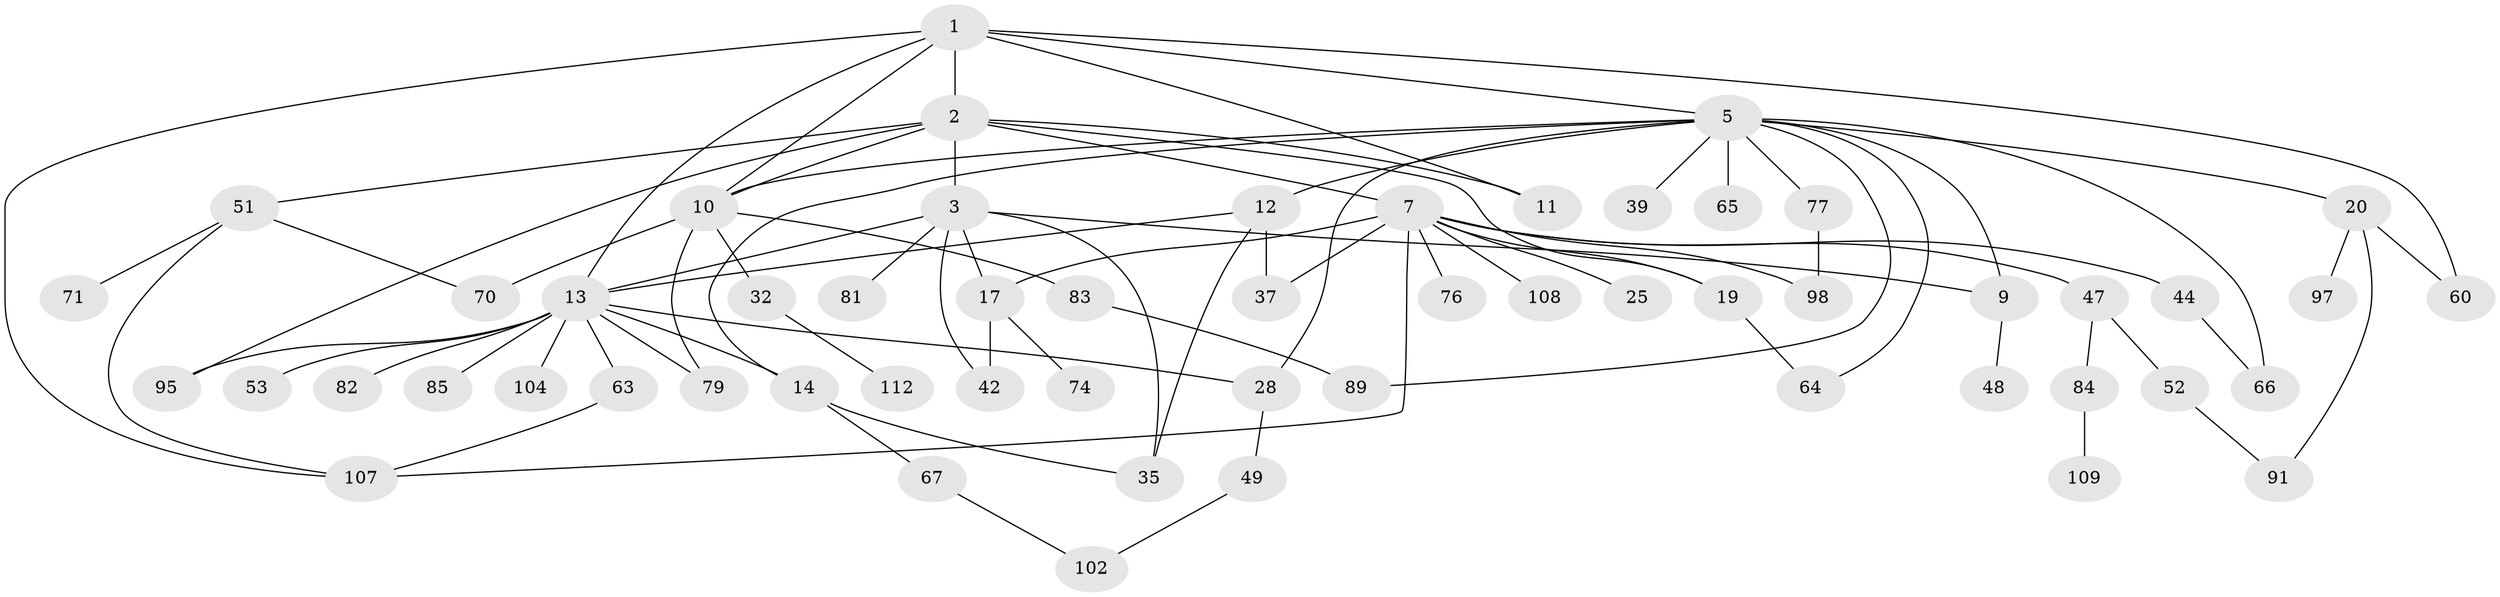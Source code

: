 // original degree distribution, {4: 0.10619469026548672, 9: 0.008849557522123894, 8: 0.017699115044247787, 3: 0.22123893805309736, 5: 0.05309734513274336, 2: 0.3008849557522124, 1: 0.2831858407079646, 6: 0.008849557522123894}
// Generated by graph-tools (version 1.1) at 2025/13/03/09/25 04:13:20]
// undirected, 56 vertices, 82 edges
graph export_dot {
graph [start="1"]
  node [color=gray90,style=filled];
  1 [super="+16"];
  2 [super="+45"];
  3 [super="+4+6"];
  5 [super="+8+22"];
  7 [super="+15+34+41"];
  9 [super="+31"];
  10 [super="+18"];
  11;
  12 [super="+40"];
  13 [super="+29+50+38"];
  14 [super="+33"];
  17 [super="+36"];
  19;
  20 [super="+43+26"];
  25;
  28 [super="+78+69"];
  32 [super="+75"];
  35;
  37 [super="+90"];
  39;
  42;
  44;
  47 [super="+101+94"];
  48;
  49 [super="+54"];
  51 [super="+59+57"];
  52;
  53;
  60 [super="+62"];
  63;
  64;
  65;
  66;
  67 [super="+113"];
  70 [super="+86"];
  71;
  74;
  76;
  77;
  79 [super="+99"];
  81;
  82;
  83;
  84;
  85;
  89;
  91;
  95 [super="+106"];
  97;
  98;
  102;
  104;
  107 [super="+110"];
  108;
  109;
  112;
  1 -- 2;
  1 -- 5;
  1 -- 60;
  1 -- 107;
  1 -- 10;
  1 -- 11;
  1 -- 13;
  2 -- 3;
  2 -- 7;
  2 -- 10;
  2 -- 11;
  2 -- 19;
  2 -- 51;
  2 -- 95;
  3 -- 17;
  3 -- 9;
  3 -- 42;
  3 -- 13;
  3 -- 81;
  3 -- 35;
  5 -- 20;
  5 -- 28;
  5 -- 65 [weight=2];
  5 -- 9;
  5 -- 10;
  5 -- 64;
  5 -- 66;
  5 -- 39;
  5 -- 12;
  5 -- 14;
  5 -- 89;
  5 -- 77;
  7 -- 25;
  7 -- 19;
  7 -- 108;
  7 -- 44;
  7 -- 17;
  7 -- 98;
  7 -- 37;
  7 -- 107;
  7 -- 76;
  7 -- 47 [weight=2];
  9 -- 48;
  10 -- 70;
  10 -- 79;
  10 -- 32;
  10 -- 83;
  12 -- 37 [weight=2];
  12 -- 35;
  12 -- 13;
  13 -- 82;
  13 -- 104;
  13 -- 14;
  13 -- 79;
  13 -- 28;
  13 -- 63;
  13 -- 53;
  13 -- 85;
  13 -- 95;
  14 -- 35;
  14 -- 67;
  17 -- 42;
  17 -- 74;
  19 -- 64;
  20 -- 97;
  20 -- 91;
  20 -- 60;
  28 -- 49;
  32 -- 112;
  44 -- 66;
  47 -- 52;
  47 -- 84;
  49 -- 102;
  51 -- 107;
  51 -- 71;
  51 -- 70;
  52 -- 91;
  63 -- 107;
  67 -- 102;
  77 -- 98;
  83 -- 89;
  84 -- 109;
}
